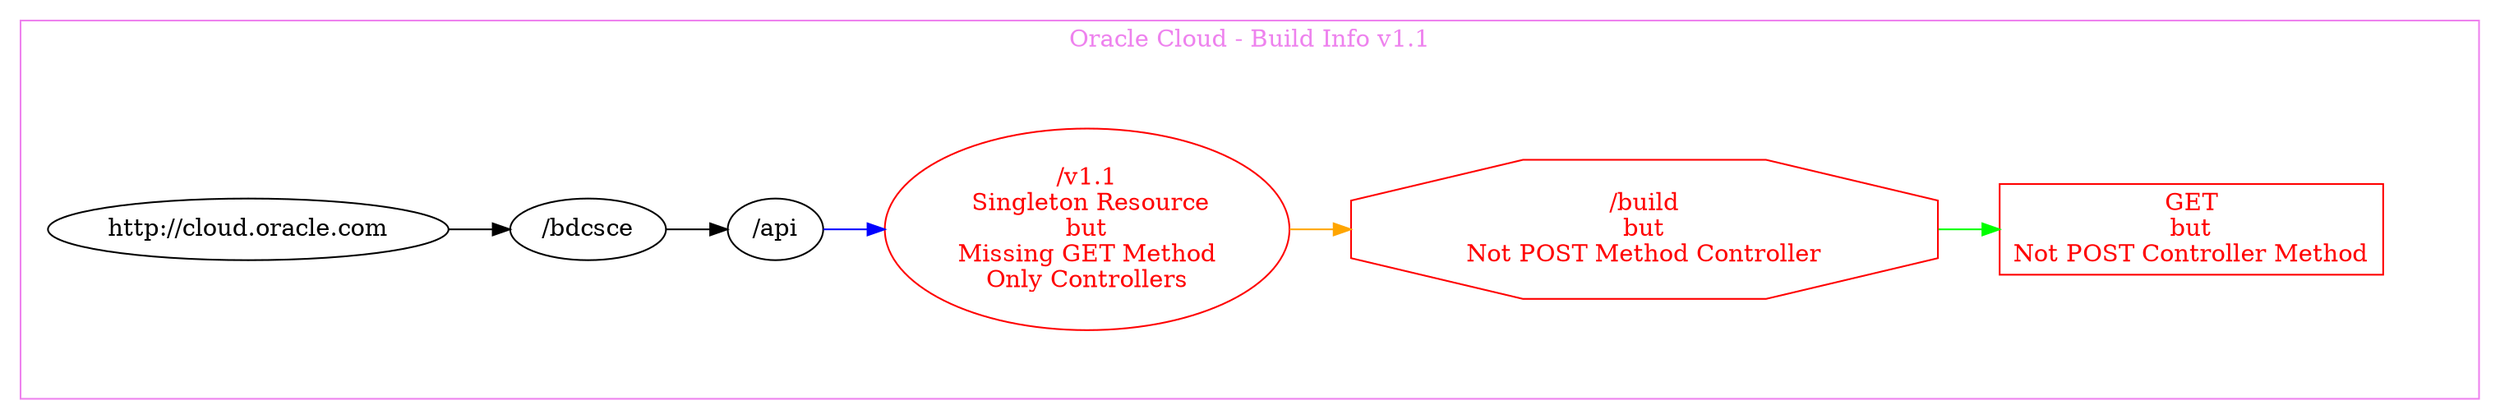 digraph Cloud_Computing_REST_API {
rankdir="LR";
subgraph cluster_0 {
label="Oracle Cloud - Build Info v1.1"
color=violet
fontcolor=violet
subgraph cluster_1 {
label=""
color=white
fontcolor=white
node1 [label="http://cloud.oracle.com", shape="ellipse", color="black", fontcolor="black"]
node1 -> node2 [color="black", fontcolor="black"]
subgraph cluster_2 {
label=""
color=white
fontcolor=white
node2 [label="/bdcsce", shape="ellipse", color="black", fontcolor="black"]
node2 -> node3 [color="black", fontcolor="black"]
subgraph cluster_3 {
label=""
color=white
fontcolor=white
node3 [label="/api", shape="ellipse", color="black", fontcolor="black"]
node3 -> node4 [color="blue", fontcolor="blue"]
subgraph cluster_4 {
label=""
color=white
fontcolor=white
node4 [label="/v1.1\n Singleton Resource\nbut\nMissing GET Method\nOnly Controllers", shape="ellipse", color="red", fontcolor="red"]
node4 -> node5 [color="orange", fontcolor="orange"]
subgraph cluster_5 {
label=""
color=white
fontcolor=white
node5 [label="/build\nbut\nNot POST Method Controller", shape="octagon", color="red", fontcolor="red"]
node5 -> node6 [color="green", fontcolor="green"]
subgraph cluster_6 {
label=""
color=white
fontcolor=white
node6 [label="GET\nbut\nNot POST Controller Method", shape="box", color="red", fontcolor="red"]
}
}
}
}
}
}
}
}
